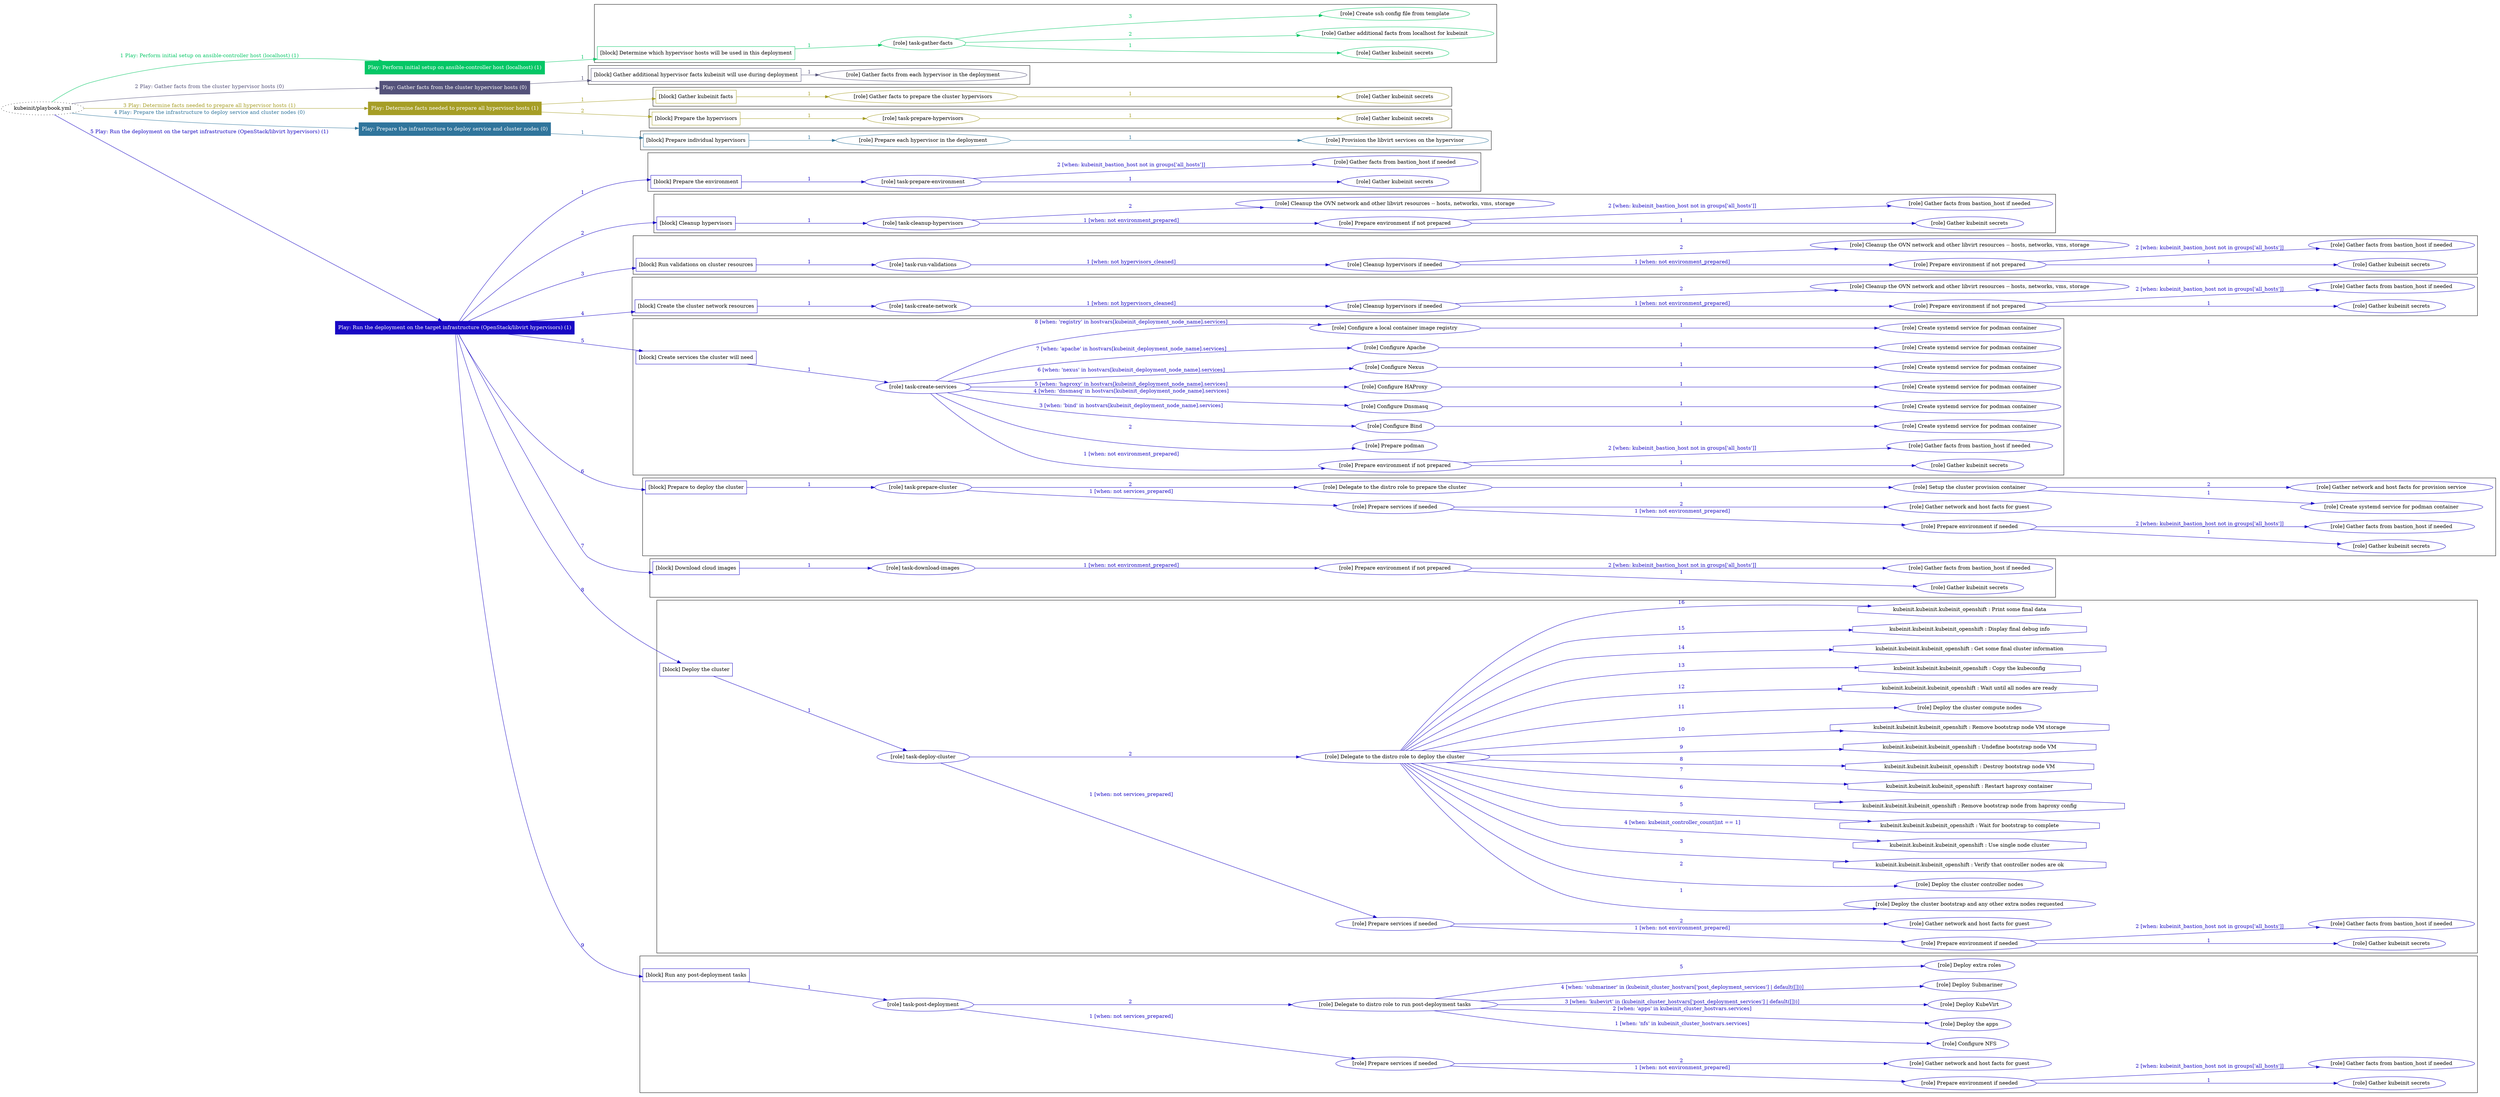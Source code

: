 digraph {
	graph [concentrate=true ordering=in rankdir=LR ratio=fill]
	edge [esep=5 sep=10]
	"kubeinit/playbook.yml" [URL="/home/runner/work/kubeinit/kubeinit/kubeinit/playbook.yml" id=playbook_9484ba44 style=dotted]
	"kubeinit/playbook.yml" -> play_51cf172c [label="1 Play: Perform initial setup on ansible-controller host (localhost) (1)" color="#05c766" fontcolor="#05c766" id=edge_play_51cf172c labeltooltip="1 Play: Perform initial setup on ansible-controller host (localhost) (1)" tooltip="1 Play: Perform initial setup on ansible-controller host (localhost) (1)"]
	subgraph "Play: Perform initial setup on ansible-controller host (localhost) (1)" {
		play_51cf172c [label="Play: Perform initial setup on ansible-controller host (localhost) (1)" URL="/home/runner/work/kubeinit/kubeinit/kubeinit/playbook.yml" color="#05c766" fontcolor="#ffffff" id=play_51cf172c shape=box style=filled tooltip=localhost]
		play_51cf172c -> block_e6630dca [label=1 color="#05c766" fontcolor="#05c766" id=edge_block_e6630dca labeltooltip=1 tooltip=1]
		subgraph cluster_block_e6630dca {
			block_e6630dca [label="[block] Determine which hypervisor hosts will be used in this deployment" URL="/home/runner/work/kubeinit/kubeinit/kubeinit/playbook.yml" color="#05c766" id=block_e6630dca labeltooltip="Determine which hypervisor hosts will be used in this deployment" shape=box tooltip="Determine which hypervisor hosts will be used in this deployment"]
			block_e6630dca -> role_80f15e7a [label="1 " color="#05c766" fontcolor="#05c766" id=edge_role_80f15e7a labeltooltip="1 " tooltip="1 "]
			subgraph "task-gather-facts" {
				role_80f15e7a [label="[role] task-gather-facts" URL="/home/runner/work/kubeinit/kubeinit/kubeinit/playbook.yml" color="#05c766" id=role_80f15e7a tooltip="task-gather-facts"]
				role_80f15e7a -> role_19e303de [label="1 " color="#05c766" fontcolor="#05c766" id=edge_role_19e303de labeltooltip="1 " tooltip="1 "]
				subgraph "Gather kubeinit secrets" {
					role_19e303de [label="[role] Gather kubeinit secrets" URL="/home/runner/.ansible/collections/ansible_collections/kubeinit/kubeinit/roles/kubeinit_prepare/tasks/build_hypervisors_group.yml" color="#05c766" id=role_19e303de tooltip="Gather kubeinit secrets"]
				}
				role_80f15e7a -> role_b668236f [label="2 " color="#05c766" fontcolor="#05c766" id=edge_role_b668236f labeltooltip="2 " tooltip="2 "]
				subgraph "Gather additional facts from localhost for kubeinit" {
					role_b668236f [label="[role] Gather additional facts from localhost for kubeinit" URL="/home/runner/.ansible/collections/ansible_collections/kubeinit/kubeinit/roles/kubeinit_prepare/tasks/build_hypervisors_group.yml" color="#05c766" id=role_b668236f tooltip="Gather additional facts from localhost for kubeinit"]
				}
				role_80f15e7a -> role_c9f86d97 [label="3 " color="#05c766" fontcolor="#05c766" id=edge_role_c9f86d97 labeltooltip="3 " tooltip="3 "]
				subgraph "Create ssh config file from template" {
					role_c9f86d97 [label="[role] Create ssh config file from template" URL="/home/runner/.ansible/collections/ansible_collections/kubeinit/kubeinit/roles/kubeinit_prepare/tasks/build_hypervisors_group.yml" color="#05c766" id=role_c9f86d97 tooltip="Create ssh config file from template"]
				}
			}
		}
	}
	"kubeinit/playbook.yml" -> play_27bb2594 [label="2 Play: Gather facts from the cluster hypervisor hosts (0)" color="#54527a" fontcolor="#54527a" id=edge_play_27bb2594 labeltooltip="2 Play: Gather facts from the cluster hypervisor hosts (0)" tooltip="2 Play: Gather facts from the cluster hypervisor hosts (0)"]
	subgraph "Play: Gather facts from the cluster hypervisor hosts (0)" {
		play_27bb2594 [label="Play: Gather facts from the cluster hypervisor hosts (0)" URL="/home/runner/work/kubeinit/kubeinit/kubeinit/playbook.yml" color="#54527a" fontcolor="#ffffff" id=play_27bb2594 shape=box style=filled tooltip="Play: Gather facts from the cluster hypervisor hosts (0)"]
		play_27bb2594 -> block_b6412906 [label=1 color="#54527a" fontcolor="#54527a" id=edge_block_b6412906 labeltooltip=1 tooltip=1]
		subgraph cluster_block_b6412906 {
			block_b6412906 [label="[block] Gather additional hypervisor facts kubeinit will use during deployment" URL="/home/runner/work/kubeinit/kubeinit/kubeinit/playbook.yml" color="#54527a" id=block_b6412906 labeltooltip="Gather additional hypervisor facts kubeinit will use during deployment" shape=box tooltip="Gather additional hypervisor facts kubeinit will use during deployment"]
			block_b6412906 -> role_e417469c [label="1 " color="#54527a" fontcolor="#54527a" id=edge_role_e417469c labeltooltip="1 " tooltip="1 "]
			subgraph "Gather facts from each hypervisor in the deployment" {
				role_e417469c [label="[role] Gather facts from each hypervisor in the deployment" URL="/home/runner/work/kubeinit/kubeinit/kubeinit/playbook.yml" color="#54527a" id=role_e417469c tooltip="Gather facts from each hypervisor in the deployment"]
			}
		}
	}
	"kubeinit/playbook.yml" -> play_212dea67 [label="3 Play: Determine facts needed to prepare all hypervisor hosts (1)" color="#a69e26" fontcolor="#a69e26" id=edge_play_212dea67 labeltooltip="3 Play: Determine facts needed to prepare all hypervisor hosts (1)" tooltip="3 Play: Determine facts needed to prepare all hypervisor hosts (1)"]
	subgraph "Play: Determine facts needed to prepare all hypervisor hosts (1)" {
		play_212dea67 [label="Play: Determine facts needed to prepare all hypervisor hosts (1)" URL="/home/runner/work/kubeinit/kubeinit/kubeinit/playbook.yml" color="#a69e26" fontcolor="#ffffff" id=play_212dea67 shape=box style=filled tooltip=localhost]
		play_212dea67 -> block_d72947c3 [label=1 color="#a69e26" fontcolor="#a69e26" id=edge_block_d72947c3 labeltooltip=1 tooltip=1]
		subgraph cluster_block_d72947c3 {
			block_d72947c3 [label="[block] Gather kubeinit facts" URL="/home/runner/work/kubeinit/kubeinit/kubeinit/playbook.yml" color="#a69e26" id=block_d72947c3 labeltooltip="Gather kubeinit facts" shape=box tooltip="Gather kubeinit facts"]
			block_d72947c3 -> role_62095b98 [label="1 " color="#a69e26" fontcolor="#a69e26" id=edge_role_62095b98 labeltooltip="1 " tooltip="1 "]
			subgraph "Gather facts to prepare the cluster hypervisors" {
				role_62095b98 [label="[role] Gather facts to prepare the cluster hypervisors" URL="/home/runner/work/kubeinit/kubeinit/kubeinit/playbook.yml" color="#a69e26" id=role_62095b98 tooltip="Gather facts to prepare the cluster hypervisors"]
				role_62095b98 -> role_797b75bd [label="1 " color="#a69e26" fontcolor="#a69e26" id=edge_role_797b75bd labeltooltip="1 " tooltip="1 "]
				subgraph "Gather kubeinit secrets" {
					role_797b75bd [label="[role] Gather kubeinit secrets" URL="/home/runner/.ansible/collections/ansible_collections/kubeinit/kubeinit/roles/kubeinit_prepare/tasks/gather_kubeinit_facts.yml" color="#a69e26" id=role_797b75bd tooltip="Gather kubeinit secrets"]
				}
			}
		}
		play_212dea67 -> block_d1ef2f9f [label=2 color="#a69e26" fontcolor="#a69e26" id=edge_block_d1ef2f9f labeltooltip=2 tooltip=2]
		subgraph cluster_block_d1ef2f9f {
			block_d1ef2f9f [label="[block] Prepare the hypervisors" URL="/home/runner/work/kubeinit/kubeinit/kubeinit/playbook.yml" color="#a69e26" id=block_d1ef2f9f labeltooltip="Prepare the hypervisors" shape=box tooltip="Prepare the hypervisors"]
			block_d1ef2f9f -> role_29b505f5 [label="1 " color="#a69e26" fontcolor="#a69e26" id=edge_role_29b505f5 labeltooltip="1 " tooltip="1 "]
			subgraph "task-prepare-hypervisors" {
				role_29b505f5 [label="[role] task-prepare-hypervisors" URL="/home/runner/work/kubeinit/kubeinit/kubeinit/playbook.yml" color="#a69e26" id=role_29b505f5 tooltip="task-prepare-hypervisors"]
				role_29b505f5 -> role_20d4b0b3 [label="1 " color="#a69e26" fontcolor="#a69e26" id=edge_role_20d4b0b3 labeltooltip="1 " tooltip="1 "]
				subgraph "Gather kubeinit secrets" {
					role_20d4b0b3 [label="[role] Gather kubeinit secrets" URL="/home/runner/.ansible/collections/ansible_collections/kubeinit/kubeinit/roles/kubeinit_prepare/tasks/gather_kubeinit_facts.yml" color="#a69e26" id=role_20d4b0b3 tooltip="Gather kubeinit secrets"]
				}
			}
		}
	}
	"kubeinit/playbook.yml" -> play_7050a014 [label="4 Play: Prepare the infrastructure to deploy service and cluster nodes (0)" color="#30759c" fontcolor="#30759c" id=edge_play_7050a014 labeltooltip="4 Play: Prepare the infrastructure to deploy service and cluster nodes (0)" tooltip="4 Play: Prepare the infrastructure to deploy service and cluster nodes (0)"]
	subgraph "Play: Prepare the infrastructure to deploy service and cluster nodes (0)" {
		play_7050a014 [label="Play: Prepare the infrastructure to deploy service and cluster nodes (0)" URL="/home/runner/work/kubeinit/kubeinit/kubeinit/playbook.yml" color="#30759c" fontcolor="#ffffff" id=play_7050a014 shape=box style=filled tooltip="Play: Prepare the infrastructure to deploy service and cluster nodes (0)"]
		play_7050a014 -> block_41847ec4 [label=1 color="#30759c" fontcolor="#30759c" id=edge_block_41847ec4 labeltooltip=1 tooltip=1]
		subgraph cluster_block_41847ec4 {
			block_41847ec4 [label="[block] Prepare individual hypervisors" URL="/home/runner/work/kubeinit/kubeinit/kubeinit/playbook.yml" color="#30759c" id=block_41847ec4 labeltooltip="Prepare individual hypervisors" shape=box tooltip="Prepare individual hypervisors"]
			block_41847ec4 -> role_de307ed4 [label="1 " color="#30759c" fontcolor="#30759c" id=edge_role_de307ed4 labeltooltip="1 " tooltip="1 "]
			subgraph "Prepare each hypervisor in the deployment" {
				role_de307ed4 [label="[role] Prepare each hypervisor in the deployment" URL="/home/runner/work/kubeinit/kubeinit/kubeinit/playbook.yml" color="#30759c" id=role_de307ed4 tooltip="Prepare each hypervisor in the deployment"]
				role_de307ed4 -> role_5de5ea5e [label="1 " color="#30759c" fontcolor="#30759c" id=edge_role_5de5ea5e labeltooltip="1 " tooltip="1 "]
				subgraph "Provision the libvirt services on the hypervisor" {
					role_5de5ea5e [label="[role] Provision the libvirt services on the hypervisor" URL="/home/runner/.ansible/collections/ansible_collections/kubeinit/kubeinit/roles/kubeinit_prepare/tasks/prepare_hypervisor.yml" color="#30759c" id=role_5de5ea5e tooltip="Provision the libvirt services on the hypervisor"]
				}
			}
		}
	}
	"kubeinit/playbook.yml" -> play_f2f8667a [label="5 Play: Run the deployment on the target infrastructure (OpenStack/libvirt hypervisors) (1)" color="#1908c4" fontcolor="#1908c4" id=edge_play_f2f8667a labeltooltip="5 Play: Run the deployment on the target infrastructure (OpenStack/libvirt hypervisors) (1)" tooltip="5 Play: Run the deployment on the target infrastructure (OpenStack/libvirt hypervisors) (1)"]
	subgraph "Play: Run the deployment on the target infrastructure (OpenStack/libvirt hypervisors) (1)" {
		play_f2f8667a [label="Play: Run the deployment on the target infrastructure (OpenStack/libvirt hypervisors) (1)" URL="/home/runner/work/kubeinit/kubeinit/kubeinit/playbook.yml" color="#1908c4" fontcolor="#ffffff" id=play_f2f8667a shape=box style=filled tooltip=localhost]
		play_f2f8667a -> block_5910047a [label=1 color="#1908c4" fontcolor="#1908c4" id=edge_block_5910047a labeltooltip=1 tooltip=1]
		subgraph cluster_block_5910047a {
			block_5910047a [label="[block] Prepare the environment" URL="/home/runner/work/kubeinit/kubeinit/kubeinit/playbook.yml" color="#1908c4" id=block_5910047a labeltooltip="Prepare the environment" shape=box tooltip="Prepare the environment"]
			block_5910047a -> role_091df10e [label="1 " color="#1908c4" fontcolor="#1908c4" id=edge_role_091df10e labeltooltip="1 " tooltip="1 "]
			subgraph "task-prepare-environment" {
				role_091df10e [label="[role] task-prepare-environment" URL="/home/runner/work/kubeinit/kubeinit/kubeinit/playbook.yml" color="#1908c4" id=role_091df10e tooltip="task-prepare-environment"]
				role_091df10e -> role_6db17bfc [label="1 " color="#1908c4" fontcolor="#1908c4" id=edge_role_6db17bfc labeltooltip="1 " tooltip="1 "]
				subgraph "Gather kubeinit secrets" {
					role_6db17bfc [label="[role] Gather kubeinit secrets" URL="/home/runner/.ansible/collections/ansible_collections/kubeinit/kubeinit/roles/kubeinit_prepare/tasks/gather_kubeinit_facts.yml" color="#1908c4" id=role_6db17bfc tooltip="Gather kubeinit secrets"]
				}
				role_091df10e -> role_dc79f08d [label="2 [when: kubeinit_bastion_host not in groups['all_hosts']]" color="#1908c4" fontcolor="#1908c4" id=edge_role_dc79f08d labeltooltip="2 [when: kubeinit_bastion_host not in groups['all_hosts']]" tooltip="2 [when: kubeinit_bastion_host not in groups['all_hosts']]"]
				subgraph "Gather facts from bastion_host if needed" {
					role_dc79f08d [label="[role] Gather facts from bastion_host if needed" URL="/home/runner/.ansible/collections/ansible_collections/kubeinit/kubeinit/roles/kubeinit_prepare/tasks/main.yml" color="#1908c4" id=role_dc79f08d tooltip="Gather facts from bastion_host if needed"]
				}
			}
		}
		play_f2f8667a -> block_d1c30e93 [label=2 color="#1908c4" fontcolor="#1908c4" id=edge_block_d1c30e93 labeltooltip=2 tooltip=2]
		subgraph cluster_block_d1c30e93 {
			block_d1c30e93 [label="[block] Cleanup hypervisors" URL="/home/runner/work/kubeinit/kubeinit/kubeinit/playbook.yml" color="#1908c4" id=block_d1c30e93 labeltooltip="Cleanup hypervisors" shape=box tooltip="Cleanup hypervisors"]
			block_d1c30e93 -> role_fc5dbf28 [label="1 " color="#1908c4" fontcolor="#1908c4" id=edge_role_fc5dbf28 labeltooltip="1 " tooltip="1 "]
			subgraph "task-cleanup-hypervisors" {
				role_fc5dbf28 [label="[role] task-cleanup-hypervisors" URL="/home/runner/work/kubeinit/kubeinit/kubeinit/playbook.yml" color="#1908c4" id=role_fc5dbf28 tooltip="task-cleanup-hypervisors"]
				role_fc5dbf28 -> role_13a9d4b2 [label="1 [when: not environment_prepared]" color="#1908c4" fontcolor="#1908c4" id=edge_role_13a9d4b2 labeltooltip="1 [when: not environment_prepared]" tooltip="1 [when: not environment_prepared]"]
				subgraph "Prepare environment if not prepared" {
					role_13a9d4b2 [label="[role] Prepare environment if not prepared" URL="/home/runner/.ansible/collections/ansible_collections/kubeinit/kubeinit/roles/kubeinit_libvirt/tasks/cleanup_hypervisors.yml" color="#1908c4" id=role_13a9d4b2 tooltip="Prepare environment if not prepared"]
					role_13a9d4b2 -> role_07abcbb4 [label="1 " color="#1908c4" fontcolor="#1908c4" id=edge_role_07abcbb4 labeltooltip="1 " tooltip="1 "]
					subgraph "Gather kubeinit secrets" {
						role_07abcbb4 [label="[role] Gather kubeinit secrets" URL="/home/runner/.ansible/collections/ansible_collections/kubeinit/kubeinit/roles/kubeinit_prepare/tasks/gather_kubeinit_facts.yml" color="#1908c4" id=role_07abcbb4 tooltip="Gather kubeinit secrets"]
					}
					role_13a9d4b2 -> role_fc2c9bf7 [label="2 [when: kubeinit_bastion_host not in groups['all_hosts']]" color="#1908c4" fontcolor="#1908c4" id=edge_role_fc2c9bf7 labeltooltip="2 [when: kubeinit_bastion_host not in groups['all_hosts']]" tooltip="2 [when: kubeinit_bastion_host not in groups['all_hosts']]"]
					subgraph "Gather facts from bastion_host if needed" {
						role_fc2c9bf7 [label="[role] Gather facts from bastion_host if needed" URL="/home/runner/.ansible/collections/ansible_collections/kubeinit/kubeinit/roles/kubeinit_prepare/tasks/main.yml" color="#1908c4" id=role_fc2c9bf7 tooltip="Gather facts from bastion_host if needed"]
					}
				}
				role_fc5dbf28 -> role_b460f0a0 [label="2 " color="#1908c4" fontcolor="#1908c4" id=edge_role_b460f0a0 labeltooltip="2 " tooltip="2 "]
				subgraph "Cleanup the OVN network and other libvirt resources -- hosts, networks, vms, storage" {
					role_b460f0a0 [label="[role] Cleanup the OVN network and other libvirt resources -- hosts, networks, vms, storage" URL="/home/runner/.ansible/collections/ansible_collections/kubeinit/kubeinit/roles/kubeinit_libvirt/tasks/cleanup_hypervisors.yml" color="#1908c4" id=role_b460f0a0 tooltip="Cleanup the OVN network and other libvirt resources -- hosts, networks, vms, storage"]
				}
			}
		}
		play_f2f8667a -> block_cfa91c19 [label=3 color="#1908c4" fontcolor="#1908c4" id=edge_block_cfa91c19 labeltooltip=3 tooltip=3]
		subgraph cluster_block_cfa91c19 {
			block_cfa91c19 [label="[block] Run validations on cluster resources" URL="/home/runner/work/kubeinit/kubeinit/kubeinit/playbook.yml" color="#1908c4" id=block_cfa91c19 labeltooltip="Run validations on cluster resources" shape=box tooltip="Run validations on cluster resources"]
			block_cfa91c19 -> role_845267da [label="1 " color="#1908c4" fontcolor="#1908c4" id=edge_role_845267da labeltooltip="1 " tooltip="1 "]
			subgraph "task-run-validations" {
				role_845267da [label="[role] task-run-validations" URL="/home/runner/work/kubeinit/kubeinit/kubeinit/playbook.yml" color="#1908c4" id=role_845267da tooltip="task-run-validations"]
				role_845267da -> role_2853d0d3 [label="1 [when: not hypervisors_cleaned]" color="#1908c4" fontcolor="#1908c4" id=edge_role_2853d0d3 labeltooltip="1 [when: not hypervisors_cleaned]" tooltip="1 [when: not hypervisors_cleaned]"]
				subgraph "Cleanup hypervisors if needed" {
					role_2853d0d3 [label="[role] Cleanup hypervisors if needed" URL="/home/runner/.ansible/collections/ansible_collections/kubeinit/kubeinit/roles/kubeinit_validations/tasks/main.yml" color="#1908c4" id=role_2853d0d3 tooltip="Cleanup hypervisors if needed"]
					role_2853d0d3 -> role_4099f0a4 [label="1 [when: not environment_prepared]" color="#1908c4" fontcolor="#1908c4" id=edge_role_4099f0a4 labeltooltip="1 [when: not environment_prepared]" tooltip="1 [when: not environment_prepared]"]
					subgraph "Prepare environment if not prepared" {
						role_4099f0a4 [label="[role] Prepare environment if not prepared" URL="/home/runner/.ansible/collections/ansible_collections/kubeinit/kubeinit/roles/kubeinit_libvirt/tasks/cleanup_hypervisors.yml" color="#1908c4" id=role_4099f0a4 tooltip="Prepare environment if not prepared"]
						role_4099f0a4 -> role_c77057dd [label="1 " color="#1908c4" fontcolor="#1908c4" id=edge_role_c77057dd labeltooltip="1 " tooltip="1 "]
						subgraph "Gather kubeinit secrets" {
							role_c77057dd [label="[role] Gather kubeinit secrets" URL="/home/runner/.ansible/collections/ansible_collections/kubeinit/kubeinit/roles/kubeinit_prepare/tasks/gather_kubeinit_facts.yml" color="#1908c4" id=role_c77057dd tooltip="Gather kubeinit secrets"]
						}
						role_4099f0a4 -> role_9663fdb8 [label="2 [when: kubeinit_bastion_host not in groups['all_hosts']]" color="#1908c4" fontcolor="#1908c4" id=edge_role_9663fdb8 labeltooltip="2 [when: kubeinit_bastion_host not in groups['all_hosts']]" tooltip="2 [when: kubeinit_bastion_host not in groups['all_hosts']]"]
						subgraph "Gather facts from bastion_host if needed" {
							role_9663fdb8 [label="[role] Gather facts from bastion_host if needed" URL="/home/runner/.ansible/collections/ansible_collections/kubeinit/kubeinit/roles/kubeinit_prepare/tasks/main.yml" color="#1908c4" id=role_9663fdb8 tooltip="Gather facts from bastion_host if needed"]
						}
					}
					role_2853d0d3 -> role_6b6f5fa1 [label="2 " color="#1908c4" fontcolor="#1908c4" id=edge_role_6b6f5fa1 labeltooltip="2 " tooltip="2 "]
					subgraph "Cleanup the OVN network and other libvirt resources -- hosts, networks, vms, storage" {
						role_6b6f5fa1 [label="[role] Cleanup the OVN network and other libvirt resources -- hosts, networks, vms, storage" URL="/home/runner/.ansible/collections/ansible_collections/kubeinit/kubeinit/roles/kubeinit_libvirt/tasks/cleanup_hypervisors.yml" color="#1908c4" id=role_6b6f5fa1 tooltip="Cleanup the OVN network and other libvirt resources -- hosts, networks, vms, storage"]
					}
				}
			}
		}
		play_f2f8667a -> block_b14a1c5e [label=4 color="#1908c4" fontcolor="#1908c4" id=edge_block_b14a1c5e labeltooltip=4 tooltip=4]
		subgraph cluster_block_b14a1c5e {
			block_b14a1c5e [label="[block] Create the cluster network resources" URL="/home/runner/work/kubeinit/kubeinit/kubeinit/playbook.yml" color="#1908c4" id=block_b14a1c5e labeltooltip="Create the cluster network resources" shape=box tooltip="Create the cluster network resources"]
			block_b14a1c5e -> role_ca558321 [label="1 " color="#1908c4" fontcolor="#1908c4" id=edge_role_ca558321 labeltooltip="1 " tooltip="1 "]
			subgraph "task-create-network" {
				role_ca558321 [label="[role] task-create-network" URL="/home/runner/work/kubeinit/kubeinit/kubeinit/playbook.yml" color="#1908c4" id=role_ca558321 tooltip="task-create-network"]
				role_ca558321 -> role_56dd16b9 [label="1 [when: not hypervisors_cleaned]" color="#1908c4" fontcolor="#1908c4" id=edge_role_56dd16b9 labeltooltip="1 [when: not hypervisors_cleaned]" tooltip="1 [when: not hypervisors_cleaned]"]
				subgraph "Cleanup hypervisors if needed" {
					role_56dd16b9 [label="[role] Cleanup hypervisors if needed" URL="/home/runner/.ansible/collections/ansible_collections/kubeinit/kubeinit/roles/kubeinit_libvirt/tasks/create_network.yml" color="#1908c4" id=role_56dd16b9 tooltip="Cleanup hypervisors if needed"]
					role_56dd16b9 -> role_43d48760 [label="1 [when: not environment_prepared]" color="#1908c4" fontcolor="#1908c4" id=edge_role_43d48760 labeltooltip="1 [when: not environment_prepared]" tooltip="1 [when: not environment_prepared]"]
					subgraph "Prepare environment if not prepared" {
						role_43d48760 [label="[role] Prepare environment if not prepared" URL="/home/runner/.ansible/collections/ansible_collections/kubeinit/kubeinit/roles/kubeinit_libvirt/tasks/cleanup_hypervisors.yml" color="#1908c4" id=role_43d48760 tooltip="Prepare environment if not prepared"]
						role_43d48760 -> role_6b32878f [label="1 " color="#1908c4" fontcolor="#1908c4" id=edge_role_6b32878f labeltooltip="1 " tooltip="1 "]
						subgraph "Gather kubeinit secrets" {
							role_6b32878f [label="[role] Gather kubeinit secrets" URL="/home/runner/.ansible/collections/ansible_collections/kubeinit/kubeinit/roles/kubeinit_prepare/tasks/gather_kubeinit_facts.yml" color="#1908c4" id=role_6b32878f tooltip="Gather kubeinit secrets"]
						}
						role_43d48760 -> role_509f85e2 [label="2 [when: kubeinit_bastion_host not in groups['all_hosts']]" color="#1908c4" fontcolor="#1908c4" id=edge_role_509f85e2 labeltooltip="2 [when: kubeinit_bastion_host not in groups['all_hosts']]" tooltip="2 [when: kubeinit_bastion_host not in groups['all_hosts']]"]
						subgraph "Gather facts from bastion_host if needed" {
							role_509f85e2 [label="[role] Gather facts from bastion_host if needed" URL="/home/runner/.ansible/collections/ansible_collections/kubeinit/kubeinit/roles/kubeinit_prepare/tasks/main.yml" color="#1908c4" id=role_509f85e2 tooltip="Gather facts from bastion_host if needed"]
						}
					}
					role_56dd16b9 -> role_5b281277 [label="2 " color="#1908c4" fontcolor="#1908c4" id=edge_role_5b281277 labeltooltip="2 " tooltip="2 "]
					subgraph "Cleanup the OVN network and other libvirt resources -- hosts, networks, vms, storage" {
						role_5b281277 [label="[role] Cleanup the OVN network and other libvirt resources -- hosts, networks, vms, storage" URL="/home/runner/.ansible/collections/ansible_collections/kubeinit/kubeinit/roles/kubeinit_libvirt/tasks/cleanup_hypervisors.yml" color="#1908c4" id=role_5b281277 tooltip="Cleanup the OVN network and other libvirt resources -- hosts, networks, vms, storage"]
					}
				}
			}
		}
		play_f2f8667a -> block_c96fa471 [label=5 color="#1908c4" fontcolor="#1908c4" id=edge_block_c96fa471 labeltooltip=5 tooltip=5]
		subgraph cluster_block_c96fa471 {
			block_c96fa471 [label="[block] Create services the cluster will need" URL="/home/runner/work/kubeinit/kubeinit/kubeinit/playbook.yml" color="#1908c4" id=block_c96fa471 labeltooltip="Create services the cluster will need" shape=box tooltip="Create services the cluster will need"]
			block_c96fa471 -> role_ade12a02 [label="1 " color="#1908c4" fontcolor="#1908c4" id=edge_role_ade12a02 labeltooltip="1 " tooltip="1 "]
			subgraph "task-create-services" {
				role_ade12a02 [label="[role] task-create-services" URL="/home/runner/work/kubeinit/kubeinit/kubeinit/playbook.yml" color="#1908c4" id=role_ade12a02 tooltip="task-create-services"]
				role_ade12a02 -> role_4c5c414d [label="1 [when: not environment_prepared]" color="#1908c4" fontcolor="#1908c4" id=edge_role_4c5c414d labeltooltip="1 [when: not environment_prepared]" tooltip="1 [when: not environment_prepared]"]
				subgraph "Prepare environment if not prepared" {
					role_4c5c414d [label="[role] Prepare environment if not prepared" URL="/home/runner/.ansible/collections/ansible_collections/kubeinit/kubeinit/roles/kubeinit_services/tasks/main.yml" color="#1908c4" id=role_4c5c414d tooltip="Prepare environment if not prepared"]
					role_4c5c414d -> role_fc318654 [label="1 " color="#1908c4" fontcolor="#1908c4" id=edge_role_fc318654 labeltooltip="1 " tooltip="1 "]
					subgraph "Gather kubeinit secrets" {
						role_fc318654 [label="[role] Gather kubeinit secrets" URL="/home/runner/.ansible/collections/ansible_collections/kubeinit/kubeinit/roles/kubeinit_prepare/tasks/gather_kubeinit_facts.yml" color="#1908c4" id=role_fc318654 tooltip="Gather kubeinit secrets"]
					}
					role_4c5c414d -> role_56f2492d [label="2 [when: kubeinit_bastion_host not in groups['all_hosts']]" color="#1908c4" fontcolor="#1908c4" id=edge_role_56f2492d labeltooltip="2 [when: kubeinit_bastion_host not in groups['all_hosts']]" tooltip="2 [when: kubeinit_bastion_host not in groups['all_hosts']]"]
					subgraph "Gather facts from bastion_host if needed" {
						role_56f2492d [label="[role] Gather facts from bastion_host if needed" URL="/home/runner/.ansible/collections/ansible_collections/kubeinit/kubeinit/roles/kubeinit_prepare/tasks/main.yml" color="#1908c4" id=role_56f2492d tooltip="Gather facts from bastion_host if needed"]
					}
				}
				role_ade12a02 -> role_4a9f957f [label="2 " color="#1908c4" fontcolor="#1908c4" id=edge_role_4a9f957f labeltooltip="2 " tooltip="2 "]
				subgraph "Prepare podman" {
					role_4a9f957f [label="[role] Prepare podman" URL="/home/runner/.ansible/collections/ansible_collections/kubeinit/kubeinit/roles/kubeinit_services/tasks/00_create_service_pod.yml" color="#1908c4" id=role_4a9f957f tooltip="Prepare podman"]
				}
				role_ade12a02 -> role_391ac37b [label="3 [when: 'bind' in hostvars[kubeinit_deployment_node_name].services]" color="#1908c4" fontcolor="#1908c4" id=edge_role_391ac37b labeltooltip="3 [when: 'bind' in hostvars[kubeinit_deployment_node_name].services]" tooltip="3 [when: 'bind' in hostvars[kubeinit_deployment_node_name].services]"]
				subgraph "Configure Bind" {
					role_391ac37b [label="[role] Configure Bind" URL="/home/runner/.ansible/collections/ansible_collections/kubeinit/kubeinit/roles/kubeinit_services/tasks/start_services_containers.yml" color="#1908c4" id=role_391ac37b tooltip="Configure Bind"]
					role_391ac37b -> role_27495cdc [label="1 " color="#1908c4" fontcolor="#1908c4" id=edge_role_27495cdc labeltooltip="1 " tooltip="1 "]
					subgraph "Create systemd service for podman container" {
						role_27495cdc [label="[role] Create systemd service for podman container" URL="/home/runner/.ansible/collections/ansible_collections/kubeinit/kubeinit/roles/kubeinit_bind/tasks/main.yml" color="#1908c4" id=role_27495cdc tooltip="Create systemd service for podman container"]
					}
				}
				role_ade12a02 -> role_97acf41e [label="4 [when: 'dnsmasq' in hostvars[kubeinit_deployment_node_name].services]" color="#1908c4" fontcolor="#1908c4" id=edge_role_97acf41e labeltooltip="4 [when: 'dnsmasq' in hostvars[kubeinit_deployment_node_name].services]" tooltip="4 [when: 'dnsmasq' in hostvars[kubeinit_deployment_node_name].services]"]
				subgraph "Configure Dnsmasq" {
					role_97acf41e [label="[role] Configure Dnsmasq" URL="/home/runner/.ansible/collections/ansible_collections/kubeinit/kubeinit/roles/kubeinit_services/tasks/start_services_containers.yml" color="#1908c4" id=role_97acf41e tooltip="Configure Dnsmasq"]
					role_97acf41e -> role_32b48d16 [label="1 " color="#1908c4" fontcolor="#1908c4" id=edge_role_32b48d16 labeltooltip="1 " tooltip="1 "]
					subgraph "Create systemd service for podman container" {
						role_32b48d16 [label="[role] Create systemd service for podman container" URL="/home/runner/.ansible/collections/ansible_collections/kubeinit/kubeinit/roles/kubeinit_dnsmasq/tasks/main.yml" color="#1908c4" id=role_32b48d16 tooltip="Create systemd service for podman container"]
					}
				}
				role_ade12a02 -> role_c22e4cab [label="5 [when: 'haproxy' in hostvars[kubeinit_deployment_node_name].services]" color="#1908c4" fontcolor="#1908c4" id=edge_role_c22e4cab labeltooltip="5 [when: 'haproxy' in hostvars[kubeinit_deployment_node_name].services]" tooltip="5 [when: 'haproxy' in hostvars[kubeinit_deployment_node_name].services]"]
				subgraph "Configure HAProxy" {
					role_c22e4cab [label="[role] Configure HAProxy" URL="/home/runner/.ansible/collections/ansible_collections/kubeinit/kubeinit/roles/kubeinit_services/tasks/start_services_containers.yml" color="#1908c4" id=role_c22e4cab tooltip="Configure HAProxy"]
					role_c22e4cab -> role_389c619b [label="1 " color="#1908c4" fontcolor="#1908c4" id=edge_role_389c619b labeltooltip="1 " tooltip="1 "]
					subgraph "Create systemd service for podman container" {
						role_389c619b [label="[role] Create systemd service for podman container" URL="/home/runner/.ansible/collections/ansible_collections/kubeinit/kubeinit/roles/kubeinit_haproxy/tasks/main.yml" color="#1908c4" id=role_389c619b tooltip="Create systemd service for podman container"]
					}
				}
				role_ade12a02 -> role_9a677fcb [label="6 [when: 'nexus' in hostvars[kubeinit_deployment_node_name].services]" color="#1908c4" fontcolor="#1908c4" id=edge_role_9a677fcb labeltooltip="6 [when: 'nexus' in hostvars[kubeinit_deployment_node_name].services]" tooltip="6 [when: 'nexus' in hostvars[kubeinit_deployment_node_name].services]"]
				subgraph "Configure Nexus" {
					role_9a677fcb [label="[role] Configure Nexus" URL="/home/runner/.ansible/collections/ansible_collections/kubeinit/kubeinit/roles/kubeinit_services/tasks/start_services_containers.yml" color="#1908c4" id=role_9a677fcb tooltip="Configure Nexus"]
					role_9a677fcb -> role_c3a80334 [label="1 " color="#1908c4" fontcolor="#1908c4" id=edge_role_c3a80334 labeltooltip="1 " tooltip="1 "]
					subgraph "Create systemd service for podman container" {
						role_c3a80334 [label="[role] Create systemd service for podman container" URL="/home/runner/.ansible/collections/ansible_collections/kubeinit/kubeinit/roles/kubeinit_nexus/tasks/main.yml" color="#1908c4" id=role_c3a80334 tooltip="Create systemd service for podman container"]
					}
				}
				role_ade12a02 -> role_a3601c0b [label="7 [when: 'apache' in hostvars[kubeinit_deployment_node_name].services]" color="#1908c4" fontcolor="#1908c4" id=edge_role_a3601c0b labeltooltip="7 [when: 'apache' in hostvars[kubeinit_deployment_node_name].services]" tooltip="7 [when: 'apache' in hostvars[kubeinit_deployment_node_name].services]"]
				subgraph "Configure Apache" {
					role_a3601c0b [label="[role] Configure Apache" URL="/home/runner/.ansible/collections/ansible_collections/kubeinit/kubeinit/roles/kubeinit_services/tasks/start_services_containers.yml" color="#1908c4" id=role_a3601c0b tooltip="Configure Apache"]
					role_a3601c0b -> role_b2486e09 [label="1 " color="#1908c4" fontcolor="#1908c4" id=edge_role_b2486e09 labeltooltip="1 " tooltip="1 "]
					subgraph "Create systemd service for podman container" {
						role_b2486e09 [label="[role] Create systemd service for podman container" URL="/home/runner/.ansible/collections/ansible_collections/kubeinit/kubeinit/roles/kubeinit_apache/tasks/main.yml" color="#1908c4" id=role_b2486e09 tooltip="Create systemd service for podman container"]
					}
				}
				role_ade12a02 -> role_67a35a43 [label="8 [when: 'registry' in hostvars[kubeinit_deployment_node_name].services]" color="#1908c4" fontcolor="#1908c4" id=edge_role_67a35a43 labeltooltip="8 [when: 'registry' in hostvars[kubeinit_deployment_node_name].services]" tooltip="8 [when: 'registry' in hostvars[kubeinit_deployment_node_name].services]"]
				subgraph "Configure a local container image registry" {
					role_67a35a43 [label="[role] Configure a local container image registry" URL="/home/runner/.ansible/collections/ansible_collections/kubeinit/kubeinit/roles/kubeinit_services/tasks/start_services_containers.yml" color="#1908c4" id=role_67a35a43 tooltip="Configure a local container image registry"]
					role_67a35a43 -> role_4a06b72d [label="1 " color="#1908c4" fontcolor="#1908c4" id=edge_role_4a06b72d labeltooltip="1 " tooltip="1 "]
					subgraph "Create systemd service for podman container" {
						role_4a06b72d [label="[role] Create systemd service for podman container" URL="/home/runner/.ansible/collections/ansible_collections/kubeinit/kubeinit/roles/kubeinit_registry/tasks/main.yml" color="#1908c4" id=role_4a06b72d tooltip="Create systemd service for podman container"]
					}
				}
			}
		}
		play_f2f8667a -> block_5a6320d7 [label=6 color="#1908c4" fontcolor="#1908c4" id=edge_block_5a6320d7 labeltooltip=6 tooltip=6]
		subgraph cluster_block_5a6320d7 {
			block_5a6320d7 [label="[block] Prepare to deploy the cluster" URL="/home/runner/work/kubeinit/kubeinit/kubeinit/playbook.yml" color="#1908c4" id=block_5a6320d7 labeltooltip="Prepare to deploy the cluster" shape=box tooltip="Prepare to deploy the cluster"]
			block_5a6320d7 -> role_95b94852 [label="1 " color="#1908c4" fontcolor="#1908c4" id=edge_role_95b94852 labeltooltip="1 " tooltip="1 "]
			subgraph "task-prepare-cluster" {
				role_95b94852 [label="[role] task-prepare-cluster" URL="/home/runner/work/kubeinit/kubeinit/kubeinit/playbook.yml" color="#1908c4" id=role_95b94852 tooltip="task-prepare-cluster"]
				role_95b94852 -> role_3681dd9a [label="1 [when: not services_prepared]" color="#1908c4" fontcolor="#1908c4" id=edge_role_3681dd9a labeltooltip="1 [when: not services_prepared]" tooltip="1 [when: not services_prepared]"]
				subgraph "Prepare services if needed" {
					role_3681dd9a [label="[role] Prepare services if needed" URL="/home/runner/.ansible/collections/ansible_collections/kubeinit/kubeinit/roles/kubeinit_prepare/tasks/prepare_cluster.yml" color="#1908c4" id=role_3681dd9a tooltip="Prepare services if needed"]
					role_3681dd9a -> role_774b392f [label="1 [when: not environment_prepared]" color="#1908c4" fontcolor="#1908c4" id=edge_role_774b392f labeltooltip="1 [when: not environment_prepared]" tooltip="1 [when: not environment_prepared]"]
					subgraph "Prepare environment if needed" {
						role_774b392f [label="[role] Prepare environment if needed" URL="/home/runner/.ansible/collections/ansible_collections/kubeinit/kubeinit/roles/kubeinit_services/tasks/prepare_services.yml" color="#1908c4" id=role_774b392f tooltip="Prepare environment if needed"]
						role_774b392f -> role_c8a4127b [label="1 " color="#1908c4" fontcolor="#1908c4" id=edge_role_c8a4127b labeltooltip="1 " tooltip="1 "]
						subgraph "Gather kubeinit secrets" {
							role_c8a4127b [label="[role] Gather kubeinit secrets" URL="/home/runner/.ansible/collections/ansible_collections/kubeinit/kubeinit/roles/kubeinit_prepare/tasks/gather_kubeinit_facts.yml" color="#1908c4" id=role_c8a4127b tooltip="Gather kubeinit secrets"]
						}
						role_774b392f -> role_e51bf768 [label="2 [when: kubeinit_bastion_host not in groups['all_hosts']]" color="#1908c4" fontcolor="#1908c4" id=edge_role_e51bf768 labeltooltip="2 [when: kubeinit_bastion_host not in groups['all_hosts']]" tooltip="2 [when: kubeinit_bastion_host not in groups['all_hosts']]"]
						subgraph "Gather facts from bastion_host if needed" {
							role_e51bf768 [label="[role] Gather facts from bastion_host if needed" URL="/home/runner/.ansible/collections/ansible_collections/kubeinit/kubeinit/roles/kubeinit_prepare/tasks/main.yml" color="#1908c4" id=role_e51bf768 tooltip="Gather facts from bastion_host if needed"]
						}
					}
					role_3681dd9a -> role_56a0bf40 [label="2 " color="#1908c4" fontcolor="#1908c4" id=edge_role_56a0bf40 labeltooltip="2 " tooltip="2 "]
					subgraph "Gather network and host facts for guest" {
						role_56a0bf40 [label="[role] Gather network and host facts for guest" URL="/home/runner/.ansible/collections/ansible_collections/kubeinit/kubeinit/roles/kubeinit_services/tasks/prepare_services.yml" color="#1908c4" id=role_56a0bf40 tooltip="Gather network and host facts for guest"]
					}
				}
				role_95b94852 -> role_25039f00 [label="2 " color="#1908c4" fontcolor="#1908c4" id=edge_role_25039f00 labeltooltip="2 " tooltip="2 "]
				subgraph "Delegate to the distro role to prepare the cluster" {
					role_25039f00 [label="[role] Delegate to the distro role to prepare the cluster" URL="/home/runner/.ansible/collections/ansible_collections/kubeinit/kubeinit/roles/kubeinit_prepare/tasks/prepare_cluster.yml" color="#1908c4" id=role_25039f00 tooltip="Delegate to the distro role to prepare the cluster"]
					role_25039f00 -> role_bfdbaef7 [label="1 " color="#1908c4" fontcolor="#1908c4" id=edge_role_bfdbaef7 labeltooltip="1 " tooltip="1 "]
					subgraph "Setup the cluster provision container" {
						role_bfdbaef7 [label="[role] Setup the cluster provision container" URL="/home/runner/.ansible/collections/ansible_collections/kubeinit/kubeinit/roles/kubeinit_openshift/tasks/prepare_cluster.yml" color="#1908c4" id=role_bfdbaef7 tooltip="Setup the cluster provision container"]
						role_bfdbaef7 -> role_17e0bb8d [label="1 " color="#1908c4" fontcolor="#1908c4" id=edge_role_17e0bb8d labeltooltip="1 " tooltip="1 "]
						subgraph "Create systemd service for podman container" {
							role_17e0bb8d [label="[role] Create systemd service for podman container" URL="/home/runner/.ansible/collections/ansible_collections/kubeinit/kubeinit/roles/kubeinit_services/tasks/create_provision_container.yml" color="#1908c4" id=role_17e0bb8d tooltip="Create systemd service for podman container"]
						}
						role_bfdbaef7 -> role_b5384d52 [label="2 " color="#1908c4" fontcolor="#1908c4" id=edge_role_b5384d52 labeltooltip="2 " tooltip="2 "]
						subgraph "Gather network and host facts for provision service" {
							role_b5384d52 [label="[role] Gather network and host facts for provision service" URL="/home/runner/.ansible/collections/ansible_collections/kubeinit/kubeinit/roles/kubeinit_services/tasks/create_provision_container.yml" color="#1908c4" id=role_b5384d52 tooltip="Gather network and host facts for provision service"]
						}
					}
				}
			}
		}
		play_f2f8667a -> block_7b0ac454 [label=7 color="#1908c4" fontcolor="#1908c4" id=edge_block_7b0ac454 labeltooltip=7 tooltip=7]
		subgraph cluster_block_7b0ac454 {
			block_7b0ac454 [label="[block] Download cloud images" URL="/home/runner/work/kubeinit/kubeinit/kubeinit/playbook.yml" color="#1908c4" id=block_7b0ac454 labeltooltip="Download cloud images" shape=box tooltip="Download cloud images"]
			block_7b0ac454 -> role_4a03fc07 [label="1 " color="#1908c4" fontcolor="#1908c4" id=edge_role_4a03fc07 labeltooltip="1 " tooltip="1 "]
			subgraph "task-download-images" {
				role_4a03fc07 [label="[role] task-download-images" URL="/home/runner/work/kubeinit/kubeinit/kubeinit/playbook.yml" color="#1908c4" id=role_4a03fc07 tooltip="task-download-images"]
				role_4a03fc07 -> role_62361781 [label="1 [when: not environment_prepared]" color="#1908c4" fontcolor="#1908c4" id=edge_role_62361781 labeltooltip="1 [when: not environment_prepared]" tooltip="1 [when: not environment_prepared]"]
				subgraph "Prepare environment if not prepared" {
					role_62361781 [label="[role] Prepare environment if not prepared" URL="/home/runner/.ansible/collections/ansible_collections/kubeinit/kubeinit/roles/kubeinit_libvirt/tasks/download_cloud_images.yml" color="#1908c4" id=role_62361781 tooltip="Prepare environment if not prepared"]
					role_62361781 -> role_2fb268c6 [label="1 " color="#1908c4" fontcolor="#1908c4" id=edge_role_2fb268c6 labeltooltip="1 " tooltip="1 "]
					subgraph "Gather kubeinit secrets" {
						role_2fb268c6 [label="[role] Gather kubeinit secrets" URL="/home/runner/.ansible/collections/ansible_collections/kubeinit/kubeinit/roles/kubeinit_prepare/tasks/gather_kubeinit_facts.yml" color="#1908c4" id=role_2fb268c6 tooltip="Gather kubeinit secrets"]
					}
					role_62361781 -> role_18db69cb [label="2 [when: kubeinit_bastion_host not in groups['all_hosts']]" color="#1908c4" fontcolor="#1908c4" id=edge_role_18db69cb labeltooltip="2 [when: kubeinit_bastion_host not in groups['all_hosts']]" tooltip="2 [when: kubeinit_bastion_host not in groups['all_hosts']]"]
					subgraph "Gather facts from bastion_host if needed" {
						role_18db69cb [label="[role] Gather facts from bastion_host if needed" URL="/home/runner/.ansible/collections/ansible_collections/kubeinit/kubeinit/roles/kubeinit_prepare/tasks/main.yml" color="#1908c4" id=role_18db69cb tooltip="Gather facts from bastion_host if needed"]
					}
				}
			}
		}
		play_f2f8667a -> block_ef9d704d [label=8 color="#1908c4" fontcolor="#1908c4" id=edge_block_ef9d704d labeltooltip=8 tooltip=8]
		subgraph cluster_block_ef9d704d {
			block_ef9d704d [label="[block] Deploy the cluster" URL="/home/runner/work/kubeinit/kubeinit/kubeinit/playbook.yml" color="#1908c4" id=block_ef9d704d labeltooltip="Deploy the cluster" shape=box tooltip="Deploy the cluster"]
			block_ef9d704d -> role_0c5e3371 [label="1 " color="#1908c4" fontcolor="#1908c4" id=edge_role_0c5e3371 labeltooltip="1 " tooltip="1 "]
			subgraph "task-deploy-cluster" {
				role_0c5e3371 [label="[role] task-deploy-cluster" URL="/home/runner/work/kubeinit/kubeinit/kubeinit/playbook.yml" color="#1908c4" id=role_0c5e3371 tooltip="task-deploy-cluster"]
				role_0c5e3371 -> role_80f1b870 [label="1 [when: not services_prepared]" color="#1908c4" fontcolor="#1908c4" id=edge_role_80f1b870 labeltooltip="1 [when: not services_prepared]" tooltip="1 [when: not services_prepared]"]
				subgraph "Prepare services if needed" {
					role_80f1b870 [label="[role] Prepare services if needed" URL="/home/runner/.ansible/collections/ansible_collections/kubeinit/kubeinit/roles/kubeinit_prepare/tasks/deploy_cluster.yml" color="#1908c4" id=role_80f1b870 tooltip="Prepare services if needed"]
					role_80f1b870 -> role_ecc3a525 [label="1 [when: not environment_prepared]" color="#1908c4" fontcolor="#1908c4" id=edge_role_ecc3a525 labeltooltip="1 [when: not environment_prepared]" tooltip="1 [when: not environment_prepared]"]
					subgraph "Prepare environment if needed" {
						role_ecc3a525 [label="[role] Prepare environment if needed" URL="/home/runner/.ansible/collections/ansible_collections/kubeinit/kubeinit/roles/kubeinit_services/tasks/prepare_services.yml" color="#1908c4" id=role_ecc3a525 tooltip="Prepare environment if needed"]
						role_ecc3a525 -> role_4d2e26da [label="1 " color="#1908c4" fontcolor="#1908c4" id=edge_role_4d2e26da labeltooltip="1 " tooltip="1 "]
						subgraph "Gather kubeinit secrets" {
							role_4d2e26da [label="[role] Gather kubeinit secrets" URL="/home/runner/.ansible/collections/ansible_collections/kubeinit/kubeinit/roles/kubeinit_prepare/tasks/gather_kubeinit_facts.yml" color="#1908c4" id=role_4d2e26da tooltip="Gather kubeinit secrets"]
						}
						role_ecc3a525 -> role_a769b7b9 [label="2 [when: kubeinit_bastion_host not in groups['all_hosts']]" color="#1908c4" fontcolor="#1908c4" id=edge_role_a769b7b9 labeltooltip="2 [when: kubeinit_bastion_host not in groups['all_hosts']]" tooltip="2 [when: kubeinit_bastion_host not in groups['all_hosts']]"]
						subgraph "Gather facts from bastion_host if needed" {
							role_a769b7b9 [label="[role] Gather facts from bastion_host if needed" URL="/home/runner/.ansible/collections/ansible_collections/kubeinit/kubeinit/roles/kubeinit_prepare/tasks/main.yml" color="#1908c4" id=role_a769b7b9 tooltip="Gather facts from bastion_host if needed"]
						}
					}
					role_80f1b870 -> role_4a2cfb48 [label="2 " color="#1908c4" fontcolor="#1908c4" id=edge_role_4a2cfb48 labeltooltip="2 " tooltip="2 "]
					subgraph "Gather network and host facts for guest" {
						role_4a2cfb48 [label="[role] Gather network and host facts for guest" URL="/home/runner/.ansible/collections/ansible_collections/kubeinit/kubeinit/roles/kubeinit_services/tasks/prepare_services.yml" color="#1908c4" id=role_4a2cfb48 tooltip="Gather network and host facts for guest"]
					}
				}
				role_0c5e3371 -> role_4923e616 [label="2 " color="#1908c4" fontcolor="#1908c4" id=edge_role_4923e616 labeltooltip="2 " tooltip="2 "]
				subgraph "Delegate to the distro role to deploy the cluster" {
					role_4923e616 [label="[role] Delegate to the distro role to deploy the cluster" URL="/home/runner/.ansible/collections/ansible_collections/kubeinit/kubeinit/roles/kubeinit_prepare/tasks/deploy_cluster.yml" color="#1908c4" id=role_4923e616 tooltip="Delegate to the distro role to deploy the cluster"]
					role_4923e616 -> role_5892c30b [label="1 " color="#1908c4" fontcolor="#1908c4" id=edge_role_5892c30b labeltooltip="1 " tooltip="1 "]
					subgraph "Deploy the cluster bootstrap and any other extra nodes requested" {
						role_5892c30b [label="[role] Deploy the cluster bootstrap and any other extra nodes requested" URL="/home/runner/.ansible/collections/ansible_collections/kubeinit/kubeinit/roles/kubeinit_openshift/tasks/main.yml" color="#1908c4" id=role_5892c30b tooltip="Deploy the cluster bootstrap and any other extra nodes requested"]
					}
					role_4923e616 -> role_933fa42f [label="2 " color="#1908c4" fontcolor="#1908c4" id=edge_role_933fa42f labeltooltip="2 " tooltip="2 "]
					subgraph "Deploy the cluster controller nodes" {
						role_933fa42f [label="[role] Deploy the cluster controller nodes" URL="/home/runner/.ansible/collections/ansible_collections/kubeinit/kubeinit/roles/kubeinit_openshift/tasks/main.yml" color="#1908c4" id=role_933fa42f tooltip="Deploy the cluster controller nodes"]
					}
					task_84fffcec [label="kubeinit.kubeinit.kubeinit_openshift : Verify that controller nodes are ok" URL="/home/runner/.ansible/collections/ansible_collections/kubeinit/kubeinit/roles/kubeinit_openshift/tasks/main.yml" color="#1908c4" id=task_84fffcec shape=octagon tooltip="kubeinit.kubeinit.kubeinit_openshift : Verify that controller nodes are ok"]
					role_4923e616 -> task_84fffcec [label="3 " color="#1908c4" fontcolor="#1908c4" id=edge_task_84fffcec labeltooltip="3 " tooltip="3 "]
					task_3be79454 [label="kubeinit.kubeinit.kubeinit_openshift : Use single node cluster" URL="/home/runner/.ansible/collections/ansible_collections/kubeinit/kubeinit/roles/kubeinit_openshift/tasks/main.yml" color="#1908c4" id=task_3be79454 shape=octagon tooltip="kubeinit.kubeinit.kubeinit_openshift : Use single node cluster"]
					role_4923e616 -> task_3be79454 [label="4 [when: kubeinit_controller_count|int == 1]" color="#1908c4" fontcolor="#1908c4" id=edge_task_3be79454 labeltooltip="4 [when: kubeinit_controller_count|int == 1]" tooltip="4 [when: kubeinit_controller_count|int == 1]"]
					task_d7f197b0 [label="kubeinit.kubeinit.kubeinit_openshift : Wait for bootstrap to complete" URL="/home/runner/.ansible/collections/ansible_collections/kubeinit/kubeinit/roles/kubeinit_openshift/tasks/main.yml" color="#1908c4" id=task_d7f197b0 shape=octagon tooltip="kubeinit.kubeinit.kubeinit_openshift : Wait for bootstrap to complete"]
					role_4923e616 -> task_d7f197b0 [label="5 " color="#1908c4" fontcolor="#1908c4" id=edge_task_d7f197b0 labeltooltip="5 " tooltip="5 "]
					task_75fddb9c [label="kubeinit.kubeinit.kubeinit_openshift : Remove bootstrap node from haproxy config" URL="/home/runner/.ansible/collections/ansible_collections/kubeinit/kubeinit/roles/kubeinit_openshift/tasks/main.yml" color="#1908c4" id=task_75fddb9c shape=octagon tooltip="kubeinit.kubeinit.kubeinit_openshift : Remove bootstrap node from haproxy config"]
					role_4923e616 -> task_75fddb9c [label="6 " color="#1908c4" fontcolor="#1908c4" id=edge_task_75fddb9c labeltooltip="6 " tooltip="6 "]
					task_8072f7f7 [label="kubeinit.kubeinit.kubeinit_openshift : Restart haproxy container" URL="/home/runner/.ansible/collections/ansible_collections/kubeinit/kubeinit/roles/kubeinit_openshift/tasks/main.yml" color="#1908c4" id=task_8072f7f7 shape=octagon tooltip="kubeinit.kubeinit.kubeinit_openshift : Restart haproxy container"]
					role_4923e616 -> task_8072f7f7 [label="7 " color="#1908c4" fontcolor="#1908c4" id=edge_task_8072f7f7 labeltooltip="7 " tooltip="7 "]
					task_0008693a [label="kubeinit.kubeinit.kubeinit_openshift : Destroy bootstrap node VM" URL="/home/runner/.ansible/collections/ansible_collections/kubeinit/kubeinit/roles/kubeinit_openshift/tasks/main.yml" color="#1908c4" id=task_0008693a shape=octagon tooltip="kubeinit.kubeinit.kubeinit_openshift : Destroy bootstrap node VM"]
					role_4923e616 -> task_0008693a [label="8 " color="#1908c4" fontcolor="#1908c4" id=edge_task_0008693a labeltooltip="8 " tooltip="8 "]
					task_c7694874 [label="kubeinit.kubeinit.kubeinit_openshift : Undefine bootstrap node VM" URL="/home/runner/.ansible/collections/ansible_collections/kubeinit/kubeinit/roles/kubeinit_openshift/tasks/main.yml" color="#1908c4" id=task_c7694874 shape=octagon tooltip="kubeinit.kubeinit.kubeinit_openshift : Undefine bootstrap node VM"]
					role_4923e616 -> task_c7694874 [label="9 " color="#1908c4" fontcolor="#1908c4" id=edge_task_c7694874 labeltooltip="9 " tooltip="9 "]
					task_12919fa8 [label="kubeinit.kubeinit.kubeinit_openshift : Remove bootstrap node VM storage" URL="/home/runner/.ansible/collections/ansible_collections/kubeinit/kubeinit/roles/kubeinit_openshift/tasks/main.yml" color="#1908c4" id=task_12919fa8 shape=octagon tooltip="kubeinit.kubeinit.kubeinit_openshift : Remove bootstrap node VM storage"]
					role_4923e616 -> task_12919fa8 [label="10 " color="#1908c4" fontcolor="#1908c4" id=edge_task_12919fa8 labeltooltip="10 " tooltip="10 "]
					role_4923e616 -> role_20f90521 [label="11 " color="#1908c4" fontcolor="#1908c4" id=edge_role_20f90521 labeltooltip="11 " tooltip="11 "]
					subgraph "Deploy the cluster compute nodes" {
						role_20f90521 [label="[role] Deploy the cluster compute nodes" URL="/home/runner/.ansible/collections/ansible_collections/kubeinit/kubeinit/roles/kubeinit_openshift/tasks/main.yml" color="#1908c4" id=role_20f90521 tooltip="Deploy the cluster compute nodes"]
					}
					task_b35d4632 [label="kubeinit.kubeinit.kubeinit_openshift : Wait until all nodes are ready" URL="/home/runner/.ansible/collections/ansible_collections/kubeinit/kubeinit/roles/kubeinit_openshift/tasks/main.yml" color="#1908c4" id=task_b35d4632 shape=octagon tooltip="kubeinit.kubeinit.kubeinit_openshift : Wait until all nodes are ready"]
					role_4923e616 -> task_b35d4632 [label="12 " color="#1908c4" fontcolor="#1908c4" id=edge_task_b35d4632 labeltooltip="12 " tooltip="12 "]
					task_f7e0355b [label="kubeinit.kubeinit.kubeinit_openshift : Copy the kubeconfig" URL="/home/runner/.ansible/collections/ansible_collections/kubeinit/kubeinit/roles/kubeinit_openshift/tasks/main.yml" color="#1908c4" id=task_f7e0355b shape=octagon tooltip="kubeinit.kubeinit.kubeinit_openshift : Copy the kubeconfig"]
					role_4923e616 -> task_f7e0355b [label="13 " color="#1908c4" fontcolor="#1908c4" id=edge_task_f7e0355b labeltooltip="13 " tooltip="13 "]
					task_aa98ae66 [label="kubeinit.kubeinit.kubeinit_openshift : Get some final cluster information" URL="/home/runner/.ansible/collections/ansible_collections/kubeinit/kubeinit/roles/kubeinit_openshift/tasks/main.yml" color="#1908c4" id=task_aa98ae66 shape=octagon tooltip="kubeinit.kubeinit.kubeinit_openshift : Get some final cluster information"]
					role_4923e616 -> task_aa98ae66 [label="14 " color="#1908c4" fontcolor="#1908c4" id=edge_task_aa98ae66 labeltooltip="14 " tooltip="14 "]
					task_81f8cc34 [label="kubeinit.kubeinit.kubeinit_openshift : Display final debug info" URL="/home/runner/.ansible/collections/ansible_collections/kubeinit/kubeinit/roles/kubeinit_openshift/tasks/main.yml" color="#1908c4" id=task_81f8cc34 shape=octagon tooltip="kubeinit.kubeinit.kubeinit_openshift : Display final debug info"]
					role_4923e616 -> task_81f8cc34 [label="15 " color="#1908c4" fontcolor="#1908c4" id=edge_task_81f8cc34 labeltooltip="15 " tooltip="15 "]
					task_5ca0894e [label="kubeinit.kubeinit.kubeinit_openshift : Print some final data" URL="/home/runner/.ansible/collections/ansible_collections/kubeinit/kubeinit/roles/kubeinit_openshift/tasks/main.yml" color="#1908c4" id=task_5ca0894e shape=octagon tooltip="kubeinit.kubeinit.kubeinit_openshift : Print some final data"]
					role_4923e616 -> task_5ca0894e [label="16 " color="#1908c4" fontcolor="#1908c4" id=edge_task_5ca0894e labeltooltip="16 " tooltip="16 "]
				}
			}
		}
		play_f2f8667a -> block_c1d578e4 [label=9 color="#1908c4" fontcolor="#1908c4" id=edge_block_c1d578e4 labeltooltip=9 tooltip=9]
		subgraph cluster_block_c1d578e4 {
			block_c1d578e4 [label="[block] Run any post-deployment tasks" URL="/home/runner/work/kubeinit/kubeinit/kubeinit/playbook.yml" color="#1908c4" id=block_c1d578e4 labeltooltip="Run any post-deployment tasks" shape=box tooltip="Run any post-deployment tasks"]
			block_c1d578e4 -> role_dd827ee6 [label="1 " color="#1908c4" fontcolor="#1908c4" id=edge_role_dd827ee6 labeltooltip="1 " tooltip="1 "]
			subgraph "task-post-deployment" {
				role_dd827ee6 [label="[role] task-post-deployment" URL="/home/runner/work/kubeinit/kubeinit/kubeinit/playbook.yml" color="#1908c4" id=role_dd827ee6 tooltip="task-post-deployment"]
				role_dd827ee6 -> role_2563d1a4 [label="1 [when: not services_prepared]" color="#1908c4" fontcolor="#1908c4" id=edge_role_2563d1a4 labeltooltip="1 [when: not services_prepared]" tooltip="1 [when: not services_prepared]"]
				subgraph "Prepare services if needed" {
					role_2563d1a4 [label="[role] Prepare services if needed" URL="/home/runner/.ansible/collections/ansible_collections/kubeinit/kubeinit/roles/kubeinit_prepare/tasks/post_deployment.yml" color="#1908c4" id=role_2563d1a4 tooltip="Prepare services if needed"]
					role_2563d1a4 -> role_5ee6e3cf [label="1 [when: not environment_prepared]" color="#1908c4" fontcolor="#1908c4" id=edge_role_5ee6e3cf labeltooltip="1 [when: not environment_prepared]" tooltip="1 [when: not environment_prepared]"]
					subgraph "Prepare environment if needed" {
						role_5ee6e3cf [label="[role] Prepare environment if needed" URL="/home/runner/.ansible/collections/ansible_collections/kubeinit/kubeinit/roles/kubeinit_services/tasks/prepare_services.yml" color="#1908c4" id=role_5ee6e3cf tooltip="Prepare environment if needed"]
						role_5ee6e3cf -> role_83adbd0c [label="1 " color="#1908c4" fontcolor="#1908c4" id=edge_role_83adbd0c labeltooltip="1 " tooltip="1 "]
						subgraph "Gather kubeinit secrets" {
							role_83adbd0c [label="[role] Gather kubeinit secrets" URL="/home/runner/.ansible/collections/ansible_collections/kubeinit/kubeinit/roles/kubeinit_prepare/tasks/gather_kubeinit_facts.yml" color="#1908c4" id=role_83adbd0c tooltip="Gather kubeinit secrets"]
						}
						role_5ee6e3cf -> role_231a65cf [label="2 [when: kubeinit_bastion_host not in groups['all_hosts']]" color="#1908c4" fontcolor="#1908c4" id=edge_role_231a65cf labeltooltip="2 [when: kubeinit_bastion_host not in groups['all_hosts']]" tooltip="2 [when: kubeinit_bastion_host not in groups['all_hosts']]"]
						subgraph "Gather facts from bastion_host if needed" {
							role_231a65cf [label="[role] Gather facts from bastion_host if needed" URL="/home/runner/.ansible/collections/ansible_collections/kubeinit/kubeinit/roles/kubeinit_prepare/tasks/main.yml" color="#1908c4" id=role_231a65cf tooltip="Gather facts from bastion_host if needed"]
						}
					}
					role_2563d1a4 -> role_1c99b935 [label="2 " color="#1908c4" fontcolor="#1908c4" id=edge_role_1c99b935 labeltooltip="2 " tooltip="2 "]
					subgraph "Gather network and host facts for guest" {
						role_1c99b935 [label="[role] Gather network and host facts for guest" URL="/home/runner/.ansible/collections/ansible_collections/kubeinit/kubeinit/roles/kubeinit_services/tasks/prepare_services.yml" color="#1908c4" id=role_1c99b935 tooltip="Gather network and host facts for guest"]
					}
				}
				role_dd827ee6 -> role_7f5a8fdc [label="2 " color="#1908c4" fontcolor="#1908c4" id=edge_role_7f5a8fdc labeltooltip="2 " tooltip="2 "]
				subgraph "Delegate to distro role to run post-deployment tasks" {
					role_7f5a8fdc [label="[role] Delegate to distro role to run post-deployment tasks" URL="/home/runner/.ansible/collections/ansible_collections/kubeinit/kubeinit/roles/kubeinit_prepare/tasks/post_deployment.yml" color="#1908c4" id=role_7f5a8fdc tooltip="Delegate to distro role to run post-deployment tasks"]
					role_7f5a8fdc -> role_022d7410 [label="1 [when: 'nfs' in kubeinit_cluster_hostvars.services]" color="#1908c4" fontcolor="#1908c4" id=edge_role_022d7410 labeltooltip="1 [when: 'nfs' in kubeinit_cluster_hostvars.services]" tooltip="1 [when: 'nfs' in kubeinit_cluster_hostvars.services]"]
					subgraph "Configure NFS" {
						role_022d7410 [label="[role] Configure NFS" URL="/home/runner/.ansible/collections/ansible_collections/kubeinit/kubeinit/roles/kubeinit_openshift/tasks/post_deployment_tasks.yml" color="#1908c4" id=role_022d7410 tooltip="Configure NFS"]
					}
					role_7f5a8fdc -> role_3d8250d8 [label="2 [when: 'apps' in kubeinit_cluster_hostvars.services]" color="#1908c4" fontcolor="#1908c4" id=edge_role_3d8250d8 labeltooltip="2 [when: 'apps' in kubeinit_cluster_hostvars.services]" tooltip="2 [when: 'apps' in kubeinit_cluster_hostvars.services]"]
					subgraph "Deploy the apps" {
						role_3d8250d8 [label="[role] Deploy the apps" URL="/home/runner/.ansible/collections/ansible_collections/kubeinit/kubeinit/roles/kubeinit_openshift/tasks/post_deployment_tasks.yml" color="#1908c4" id=role_3d8250d8 tooltip="Deploy the apps"]
					}
					role_7f5a8fdc -> role_b0bc228d [label="3 [when: 'kubevirt' in (kubeinit_cluster_hostvars['post_deployment_services'] | default([]))]" color="#1908c4" fontcolor="#1908c4" id=edge_role_b0bc228d labeltooltip="3 [when: 'kubevirt' in (kubeinit_cluster_hostvars['post_deployment_services'] | default([]))]" tooltip="3 [when: 'kubevirt' in (kubeinit_cluster_hostvars['post_deployment_services'] | default([]))]"]
					subgraph "Deploy KubeVirt" {
						role_b0bc228d [label="[role] Deploy KubeVirt" URL="/home/runner/.ansible/collections/ansible_collections/kubeinit/kubeinit/roles/kubeinit_openshift/tasks/post_deployment_tasks.yml" color="#1908c4" id=role_b0bc228d tooltip="Deploy KubeVirt"]
					}
					role_7f5a8fdc -> role_fe2d6c1c [label="4 [when: 'submariner' in (kubeinit_cluster_hostvars['post_deployment_services'] | default([]))]" color="#1908c4" fontcolor="#1908c4" id=edge_role_fe2d6c1c labeltooltip="4 [when: 'submariner' in (kubeinit_cluster_hostvars['post_deployment_services'] | default([]))]" tooltip="4 [when: 'submariner' in (kubeinit_cluster_hostvars['post_deployment_services'] | default([]))]"]
					subgraph "Deploy Submariner" {
						role_fe2d6c1c [label="[role] Deploy Submariner" URL="/home/runner/.ansible/collections/ansible_collections/kubeinit/kubeinit/roles/kubeinit_openshift/tasks/post_deployment_tasks.yml" color="#1908c4" id=role_fe2d6c1c tooltip="Deploy Submariner"]
					}
					role_7f5a8fdc -> role_0cc9bf12 [label="5 " color="#1908c4" fontcolor="#1908c4" id=edge_role_0cc9bf12 labeltooltip="5 " tooltip="5 "]
					subgraph "Deploy extra roles" {
						role_0cc9bf12 [label="[role] Deploy extra roles" URL="/home/runner/.ansible/collections/ansible_collections/kubeinit/kubeinit/roles/kubeinit_openshift/tasks/post_deployment_tasks.yml" color="#1908c4" id=role_0cc9bf12 tooltip="Deploy extra roles"]
					}
				}
			}
		}
	}
}
